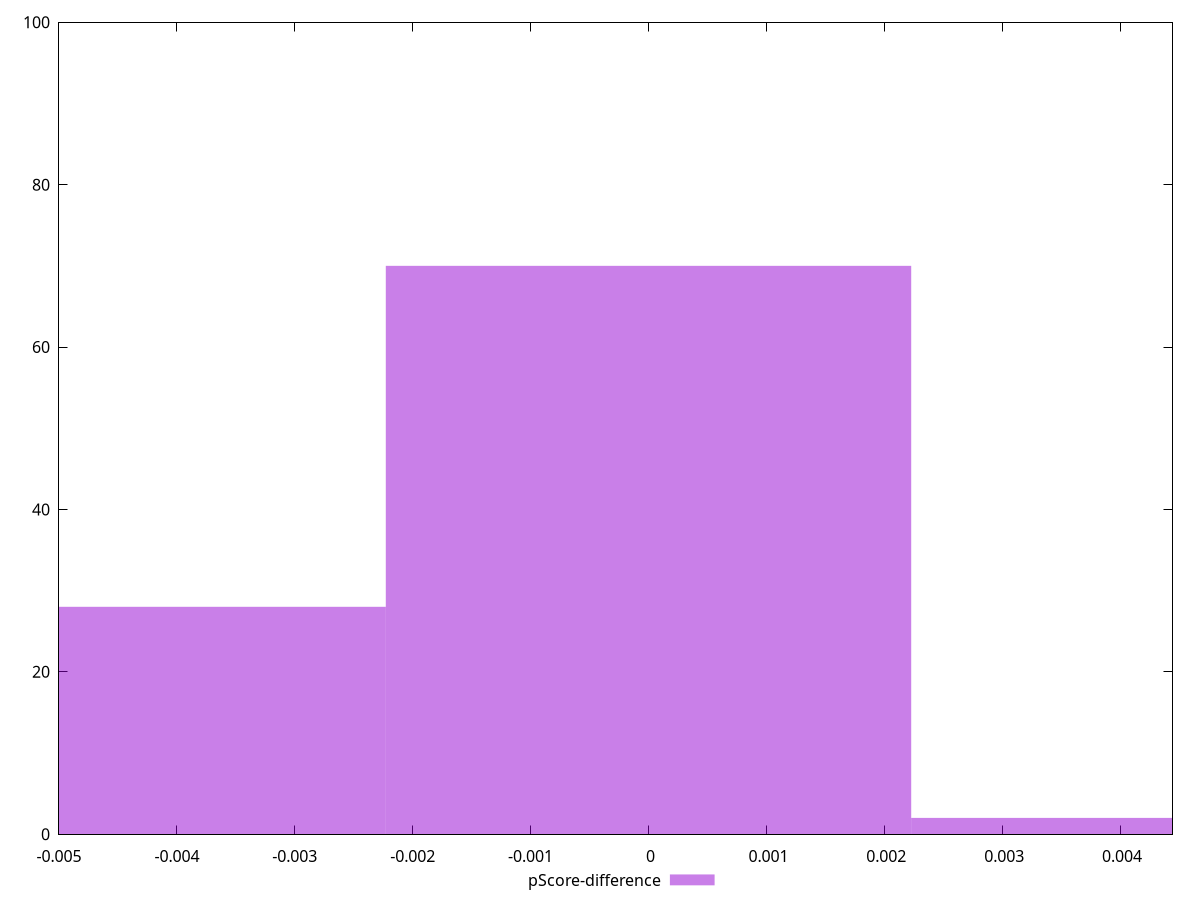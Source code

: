 reset

$pScoreDifference <<EOF
-0.004456463574457346 28
0 70
0.004456463574457346 2
EOF

set key outside below
set boxwidth 0.004456463574457346
set xrange [-0.0050000000000000044:0.004444444444444473]
set yrange [0:100]
set trange [0:100]
set style fill transparent solid 0.5 noborder
set terminal svg size 640, 490 enhanced background rgb 'white'
set output "report_00013_2021-02-09T12-04-24.940Z/offscreen-images/samples/pages+cached+noadtech/pScore-difference/histogram.svg"

plot $pScoreDifference title "pScore-difference" with boxes

reset
